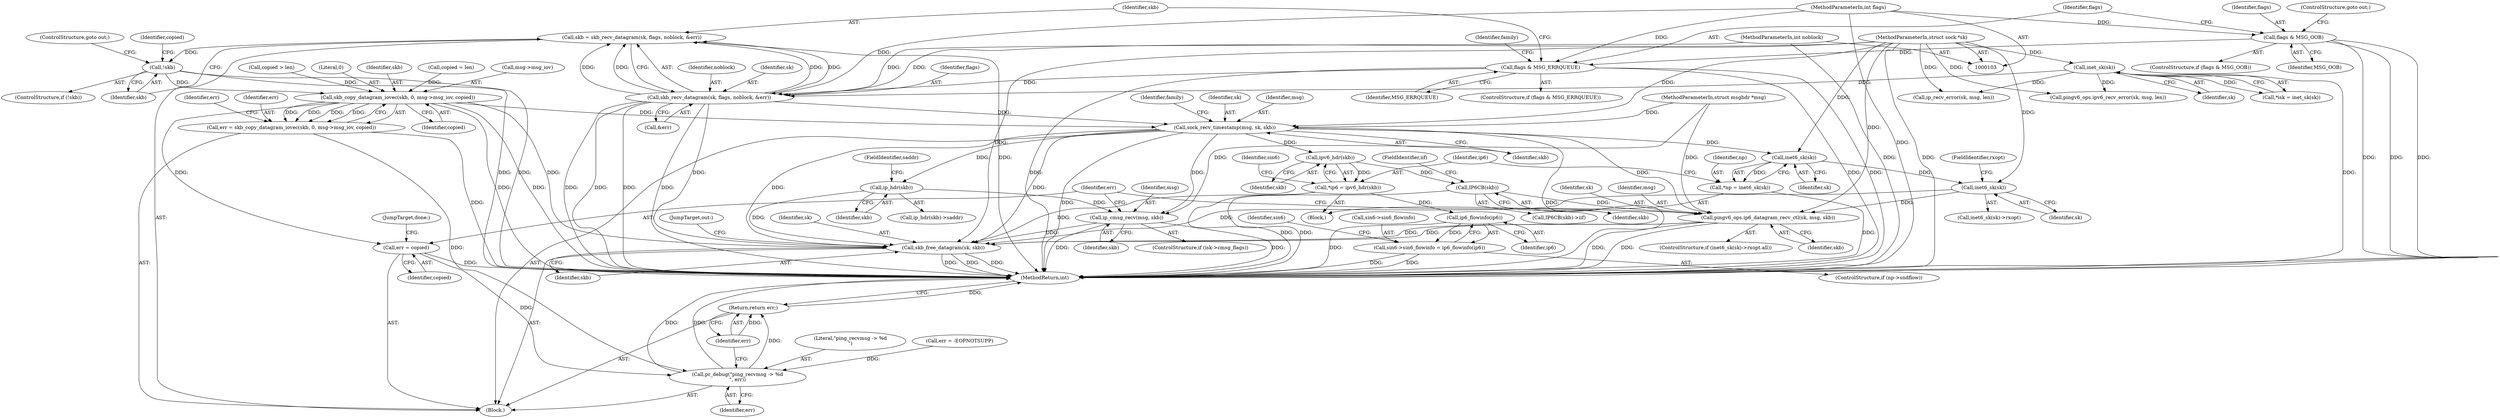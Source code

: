 digraph "0_linux_bceaa90240b6019ed73b49965eac7d167610be69_0@API" {
"1000167" [label="(Call,skb = skb_recv_datagram(sk, flags, noblock, &err))"];
"1000169" [label="(Call,skb_recv_datagram(sk, flags, noblock, &err))"];
"1000115" [label="(Call,inet_sk(sk))"];
"1000105" [label="(MethodParameterIn,struct sock *sk)"];
"1000142" [label="(Call,flags & MSG_ERRQUEUE)"];
"1000137" [label="(Call,flags & MSG_OOB)"];
"1000109" [label="(MethodParameterIn,int flags)"];
"1000108" [label="(MethodParameterIn,int noblock)"];
"1000176" [label="(Call,!skb)"];
"1000199" [label="(Call,skb_copy_datagram_iovec(skb, 0, msg->msg_iov, copied))"];
"1000197" [label="(Call,err = skb_copy_datagram_iovec(skb, 0, msg->msg_iov, copied))"];
"1000365" [label="(Call,pr_debug(\"ping_recvmsg -> %d\n\", err))"];
"1000368" [label="(Return,return err;)"];
"1000209" [label="(Call,sock_recv_timestamp(msg, sk, skb))"];
"1000243" [label="(Call,ip_hdr(skb))"];
"1000265" [label="(Call,ip_cmsg_recv(msg, skb))"];
"1000361" [label="(Call,skb_free_datagram(sk, skb))"];
"1000277" [label="(Call,inet6_sk(sk))"];
"1000275" [label="(Call,*np = inet6_sk(sk))"];
"1000346" [label="(Call,inet6_sk(sk))"];
"1000350" [label="(Call,pingv6_ops.ip6_datagram_recv_ctl(sk, msg, skb))"];
"1000282" [label="(Call,ipv6_hdr(skb))"];
"1000280" [label="(Call,*ip6 = ipv6_hdr(skb))"];
"1000322" [label="(Call,ip6_flowinfo(ip6))"];
"1000318" [label="(Call,sin6->sin6_flowinfo = ip6_flowinfo(ip6))"];
"1000334" [label="(Call,IP6CB(skb))"];
"1000357" [label="(Call,err = copied)"];
"1000177" [label="(Identifier,skb)"];
"1000215" [label="(Identifier,family)"];
"1000333" [label="(Call,IP6CB(skb)->iif)"];
"1000111" [label="(Block,)"];
"1000350" [label="(Call,pingv6_ops.ip6_datagram_recv_ctl(sk, msg, skb))"];
"1000358" [label="(Identifier,err)"];
"1000108" [label="(MethodParameterIn,int noblock)"];
"1000116" [label="(Identifier,sk)"];
"1000360" [label="(JumpTarget,done:)"];
"1000326" [label="(Identifier,sin6)"];
"1000171" [label="(Identifier,flags)"];
"1000172" [label="(Identifier,noblock)"];
"1000265" [label="(Call,ip_cmsg_recv(msg, skb))"];
"1000318" [label="(Call,sin6->sin6_flowinfo = ip6_flowinfo(ip6))"];
"1000281" [label="(Identifier,ip6)"];
"1000277" [label="(Call,inet6_sk(sk))"];
"1000180" [label="(Identifier,copied)"];
"1000266" [label="(Identifier,msg)"];
"1000359" [label="(Identifier,copied)"];
"1000361" [label="(Call,skb_free_datagram(sk, skb))"];
"1000142" [label="(Call,flags & MSG_ERRQUEUE)"];
"1000345" [label="(Call,inet6_sk(sk)->rxopt)"];
"1000199" [label="(Call,skb_copy_datagram_iovec(skb, 0, msg->msg_iov, copied))"];
"1000357" [label="(Call,err = copied)"];
"1000113" [label="(Call,*isk = inet_sk(sk))"];
"1000109" [label="(MethodParameterIn,int flags)"];
"1000278" [label="(Identifier,sk)"];
"1000335" [label="(Identifier,skb)"];
"1000348" [label="(FieldIdentifier,rxopt)"];
"1000366" [label="(Literal,\"ping_recvmsg -> %d\n\")"];
"1000314" [label="(ControlStructure,if (np->sndflow))"];
"1000347" [label="(Identifier,sk)"];
"1000322" [label="(Call,ip6_flowinfo(ip6))"];
"1000139" [label="(Identifier,MSG_OOB)"];
"1000173" [label="(Call,&err)"];
"1000115" [label="(Call,inet_sk(sk))"];
"1000280" [label="(Call,*ip6 = ipv6_hdr(skb))"];
"1000343" [label="(ControlStructure,if (inet6_sk(sk)->rxopt.all))"];
"1000273" [label="(Block,)"];
"1000346" [label="(Call,inet6_sk(sk))"];
"1000368" [label="(Return,return err;)"];
"1000336" [label="(FieldIdentifier,iif)"];
"1000323" [label="(Identifier,ip6)"];
"1000194" [label="(Call,copied = len)"];
"1000205" [label="(Identifier,copied)"];
"1000353" [label="(Identifier,skb)"];
"1000211" [label="(Identifier,sk)"];
"1000175" [label="(ControlStructure,if (!skb))"];
"1000152" [label="(Call,ip_recv_error(sk, msg, len))"];
"1000106" [label="(MethodParameterIn,struct msghdr *msg)"];
"1000202" [label="(Call,msg->msg_iov)"];
"1000185" [label="(Call,copied > len)"];
"1000370" [label="(MethodReturn,int)"];
"1000168" [label="(Identifier,skb)"];
"1000283" [label="(Identifier,skb)"];
"1000367" [label="(Identifier,err)"];
"1000267" [label="(Identifier,skb)"];
"1000245" [label="(FieldIdentifier,saddr)"];
"1000276" [label="(Identifier,np)"];
"1000141" [label="(ControlStructure,if (flags & MSG_ERRQUEUE))"];
"1000169" [label="(Call,skb_recv_datagram(sk, flags, noblock, &err))"];
"1000207" [label="(Identifier,err)"];
"1000210" [label="(Identifier,msg)"];
"1000275" [label="(Call,*np = inet6_sk(sk))"];
"1000351" [label="(Identifier,sk)"];
"1000282" [label="(Call,ipv6_hdr(skb))"];
"1000362" [label="(Identifier,sk)"];
"1000138" [label="(Identifier,flags)"];
"1000167" [label="(Call,skb = skb_recv_datagram(sk, flags, noblock, &err))"];
"1000178" [label="(ControlStructure,goto out;)"];
"1000243" [label="(Call,ip_hdr(skb))"];
"1000209" [label="(Call,sock_recv_timestamp(msg, sk, skb))"];
"1000352" [label="(Identifier,msg)"];
"1000132" [label="(Call,err = -EOPNOTSUPP)"];
"1000334" [label="(Call,IP6CB(skb))"];
"1000176" [label="(Call,!skb)"];
"1000261" [label="(ControlStructure,if (isk->cmsg_flags))"];
"1000148" [label="(Identifier,family)"];
"1000365" [label="(Call,pr_debug(\"ping_recvmsg -> %d\n\", err))"];
"1000163" [label="(Call,pingv6_ops.ipv6_recv_error(sk, msg, len))"];
"1000244" [label="(Identifier,skb)"];
"1000369" [label="(Identifier,err)"];
"1000140" [label="(ControlStructure,goto out;)"];
"1000137" [label="(Call,flags & MSG_OOB)"];
"1000212" [label="(Identifier,skb)"];
"1000144" [label="(Identifier,MSG_ERRQUEUE)"];
"1000201" [label="(Literal,0)"];
"1000242" [label="(Call,ip_hdr(skb)->saddr)"];
"1000319" [label="(Call,sin6->sin6_flowinfo)"];
"1000363" [label="(Identifier,skb)"];
"1000170" [label="(Identifier,sk)"];
"1000136" [label="(ControlStructure,if (flags & MSG_OOB))"];
"1000197" [label="(Call,err = skb_copy_datagram_iovec(skb, 0, msg->msg_iov, copied))"];
"1000200" [label="(Identifier,skb)"];
"1000105" [label="(MethodParameterIn,struct sock *sk)"];
"1000198" [label="(Identifier,err)"];
"1000364" [label="(JumpTarget,out:)"];
"1000286" [label="(Identifier,sin6)"];
"1000143" [label="(Identifier,flags)"];
"1000167" -> "1000111"  [label="AST: "];
"1000167" -> "1000169"  [label="CFG: "];
"1000168" -> "1000167"  [label="AST: "];
"1000169" -> "1000167"  [label="AST: "];
"1000177" -> "1000167"  [label="CFG: "];
"1000167" -> "1000370"  [label="DDG: "];
"1000169" -> "1000167"  [label="DDG: "];
"1000169" -> "1000167"  [label="DDG: "];
"1000169" -> "1000167"  [label="DDG: "];
"1000169" -> "1000167"  [label="DDG: "];
"1000167" -> "1000176"  [label="DDG: "];
"1000169" -> "1000173"  [label="CFG: "];
"1000170" -> "1000169"  [label="AST: "];
"1000171" -> "1000169"  [label="AST: "];
"1000172" -> "1000169"  [label="AST: "];
"1000173" -> "1000169"  [label="AST: "];
"1000169" -> "1000370"  [label="DDG: "];
"1000169" -> "1000370"  [label="DDG: "];
"1000169" -> "1000370"  [label="DDG: "];
"1000169" -> "1000370"  [label="DDG: "];
"1000115" -> "1000169"  [label="DDG: "];
"1000105" -> "1000169"  [label="DDG: "];
"1000142" -> "1000169"  [label="DDG: "];
"1000109" -> "1000169"  [label="DDG: "];
"1000108" -> "1000169"  [label="DDG: "];
"1000169" -> "1000209"  [label="DDG: "];
"1000169" -> "1000361"  [label="DDG: "];
"1000115" -> "1000113"  [label="AST: "];
"1000115" -> "1000116"  [label="CFG: "];
"1000116" -> "1000115"  [label="AST: "];
"1000113" -> "1000115"  [label="CFG: "];
"1000115" -> "1000370"  [label="DDG: "];
"1000115" -> "1000113"  [label="DDG: "];
"1000105" -> "1000115"  [label="DDG: "];
"1000115" -> "1000152"  [label="DDG: "];
"1000115" -> "1000163"  [label="DDG: "];
"1000105" -> "1000103"  [label="AST: "];
"1000105" -> "1000370"  [label="DDG: "];
"1000105" -> "1000152"  [label="DDG: "];
"1000105" -> "1000163"  [label="DDG: "];
"1000105" -> "1000209"  [label="DDG: "];
"1000105" -> "1000277"  [label="DDG: "];
"1000105" -> "1000346"  [label="DDG: "];
"1000105" -> "1000350"  [label="DDG: "];
"1000105" -> "1000361"  [label="DDG: "];
"1000142" -> "1000141"  [label="AST: "];
"1000142" -> "1000144"  [label="CFG: "];
"1000143" -> "1000142"  [label="AST: "];
"1000144" -> "1000142"  [label="AST: "];
"1000148" -> "1000142"  [label="CFG: "];
"1000168" -> "1000142"  [label="CFG: "];
"1000142" -> "1000370"  [label="DDG: "];
"1000142" -> "1000370"  [label="DDG: "];
"1000142" -> "1000370"  [label="DDG: "];
"1000137" -> "1000142"  [label="DDG: "];
"1000109" -> "1000142"  [label="DDG: "];
"1000137" -> "1000136"  [label="AST: "];
"1000137" -> "1000139"  [label="CFG: "];
"1000138" -> "1000137"  [label="AST: "];
"1000139" -> "1000137"  [label="AST: "];
"1000140" -> "1000137"  [label="CFG: "];
"1000143" -> "1000137"  [label="CFG: "];
"1000137" -> "1000370"  [label="DDG: "];
"1000137" -> "1000370"  [label="DDG: "];
"1000137" -> "1000370"  [label="DDG: "];
"1000109" -> "1000137"  [label="DDG: "];
"1000109" -> "1000103"  [label="AST: "];
"1000109" -> "1000370"  [label="DDG: "];
"1000108" -> "1000103"  [label="AST: "];
"1000108" -> "1000370"  [label="DDG: "];
"1000176" -> "1000175"  [label="AST: "];
"1000176" -> "1000177"  [label="CFG: "];
"1000177" -> "1000176"  [label="AST: "];
"1000178" -> "1000176"  [label="CFG: "];
"1000180" -> "1000176"  [label="CFG: "];
"1000176" -> "1000370"  [label="DDG: "];
"1000176" -> "1000370"  [label="DDG: "];
"1000176" -> "1000199"  [label="DDG: "];
"1000199" -> "1000197"  [label="AST: "];
"1000199" -> "1000205"  [label="CFG: "];
"1000200" -> "1000199"  [label="AST: "];
"1000201" -> "1000199"  [label="AST: "];
"1000202" -> "1000199"  [label="AST: "];
"1000205" -> "1000199"  [label="AST: "];
"1000197" -> "1000199"  [label="CFG: "];
"1000199" -> "1000370"  [label="DDG: "];
"1000199" -> "1000370"  [label="DDG: "];
"1000199" -> "1000197"  [label="DDG: "];
"1000199" -> "1000197"  [label="DDG: "];
"1000199" -> "1000197"  [label="DDG: "];
"1000199" -> "1000197"  [label="DDG: "];
"1000185" -> "1000199"  [label="DDG: "];
"1000194" -> "1000199"  [label="DDG: "];
"1000199" -> "1000209"  [label="DDG: "];
"1000199" -> "1000357"  [label="DDG: "];
"1000199" -> "1000361"  [label="DDG: "];
"1000197" -> "1000111"  [label="AST: "];
"1000198" -> "1000197"  [label="AST: "];
"1000207" -> "1000197"  [label="CFG: "];
"1000197" -> "1000370"  [label="DDG: "];
"1000197" -> "1000365"  [label="DDG: "];
"1000365" -> "1000111"  [label="AST: "];
"1000365" -> "1000367"  [label="CFG: "];
"1000366" -> "1000365"  [label="AST: "];
"1000367" -> "1000365"  [label="AST: "];
"1000369" -> "1000365"  [label="CFG: "];
"1000365" -> "1000370"  [label="DDG: "];
"1000365" -> "1000370"  [label="DDG: "];
"1000357" -> "1000365"  [label="DDG: "];
"1000132" -> "1000365"  [label="DDG: "];
"1000365" -> "1000368"  [label="DDG: "];
"1000368" -> "1000111"  [label="AST: "];
"1000368" -> "1000369"  [label="CFG: "];
"1000369" -> "1000368"  [label="AST: "];
"1000370" -> "1000368"  [label="CFG: "];
"1000368" -> "1000370"  [label="DDG: "];
"1000369" -> "1000368"  [label="DDG: "];
"1000209" -> "1000111"  [label="AST: "];
"1000209" -> "1000212"  [label="CFG: "];
"1000210" -> "1000209"  [label="AST: "];
"1000211" -> "1000209"  [label="AST: "];
"1000212" -> "1000209"  [label="AST: "];
"1000215" -> "1000209"  [label="CFG: "];
"1000209" -> "1000370"  [label="DDG: "];
"1000209" -> "1000370"  [label="DDG: "];
"1000106" -> "1000209"  [label="DDG: "];
"1000209" -> "1000243"  [label="DDG: "];
"1000209" -> "1000265"  [label="DDG: "];
"1000209" -> "1000277"  [label="DDG: "];
"1000209" -> "1000282"  [label="DDG: "];
"1000209" -> "1000350"  [label="DDG: "];
"1000209" -> "1000361"  [label="DDG: "];
"1000209" -> "1000361"  [label="DDG: "];
"1000243" -> "1000242"  [label="AST: "];
"1000243" -> "1000244"  [label="CFG: "];
"1000244" -> "1000243"  [label="AST: "];
"1000245" -> "1000243"  [label="CFG: "];
"1000243" -> "1000265"  [label="DDG: "];
"1000243" -> "1000361"  [label="DDG: "];
"1000265" -> "1000261"  [label="AST: "];
"1000265" -> "1000267"  [label="CFG: "];
"1000266" -> "1000265"  [label="AST: "];
"1000267" -> "1000265"  [label="AST: "];
"1000358" -> "1000265"  [label="CFG: "];
"1000265" -> "1000370"  [label="DDG: "];
"1000265" -> "1000370"  [label="DDG: "];
"1000106" -> "1000265"  [label="DDG: "];
"1000265" -> "1000361"  [label="DDG: "];
"1000361" -> "1000111"  [label="AST: "];
"1000361" -> "1000363"  [label="CFG: "];
"1000362" -> "1000361"  [label="AST: "];
"1000363" -> "1000361"  [label="AST: "];
"1000364" -> "1000361"  [label="CFG: "];
"1000361" -> "1000370"  [label="DDG: "];
"1000361" -> "1000370"  [label="DDG: "];
"1000361" -> "1000370"  [label="DDG: "];
"1000350" -> "1000361"  [label="DDG: "];
"1000350" -> "1000361"  [label="DDG: "];
"1000346" -> "1000361"  [label="DDG: "];
"1000334" -> "1000361"  [label="DDG: "];
"1000277" -> "1000275"  [label="AST: "];
"1000277" -> "1000278"  [label="CFG: "];
"1000278" -> "1000277"  [label="AST: "];
"1000275" -> "1000277"  [label="CFG: "];
"1000277" -> "1000275"  [label="DDG: "];
"1000277" -> "1000346"  [label="DDG: "];
"1000275" -> "1000273"  [label="AST: "];
"1000276" -> "1000275"  [label="AST: "];
"1000281" -> "1000275"  [label="CFG: "];
"1000275" -> "1000370"  [label="DDG: "];
"1000346" -> "1000345"  [label="AST: "];
"1000346" -> "1000347"  [label="CFG: "];
"1000347" -> "1000346"  [label="AST: "];
"1000348" -> "1000346"  [label="CFG: "];
"1000346" -> "1000350"  [label="DDG: "];
"1000350" -> "1000343"  [label="AST: "];
"1000350" -> "1000353"  [label="CFG: "];
"1000351" -> "1000350"  [label="AST: "];
"1000352" -> "1000350"  [label="AST: "];
"1000353" -> "1000350"  [label="AST: "];
"1000358" -> "1000350"  [label="CFG: "];
"1000350" -> "1000370"  [label="DDG: "];
"1000350" -> "1000370"  [label="DDG: "];
"1000106" -> "1000350"  [label="DDG: "];
"1000334" -> "1000350"  [label="DDG: "];
"1000282" -> "1000280"  [label="AST: "];
"1000282" -> "1000283"  [label="CFG: "];
"1000283" -> "1000282"  [label="AST: "];
"1000280" -> "1000282"  [label="CFG: "];
"1000282" -> "1000280"  [label="DDG: "];
"1000282" -> "1000334"  [label="DDG: "];
"1000280" -> "1000273"  [label="AST: "];
"1000281" -> "1000280"  [label="AST: "];
"1000286" -> "1000280"  [label="CFG: "];
"1000280" -> "1000370"  [label="DDG: "];
"1000280" -> "1000370"  [label="DDG: "];
"1000280" -> "1000322"  [label="DDG: "];
"1000322" -> "1000318"  [label="AST: "];
"1000322" -> "1000323"  [label="CFG: "];
"1000323" -> "1000322"  [label="AST: "];
"1000318" -> "1000322"  [label="CFG: "];
"1000322" -> "1000370"  [label="DDG: "];
"1000322" -> "1000318"  [label="DDG: "];
"1000318" -> "1000314"  [label="AST: "];
"1000319" -> "1000318"  [label="AST: "];
"1000326" -> "1000318"  [label="CFG: "];
"1000318" -> "1000370"  [label="DDG: "];
"1000318" -> "1000370"  [label="DDG: "];
"1000334" -> "1000333"  [label="AST: "];
"1000334" -> "1000335"  [label="CFG: "];
"1000335" -> "1000334"  [label="AST: "];
"1000336" -> "1000334"  [label="CFG: "];
"1000357" -> "1000111"  [label="AST: "];
"1000357" -> "1000359"  [label="CFG: "];
"1000358" -> "1000357"  [label="AST: "];
"1000359" -> "1000357"  [label="AST: "];
"1000360" -> "1000357"  [label="CFG: "];
"1000357" -> "1000370"  [label="DDG: "];
}
